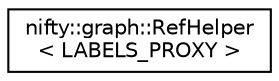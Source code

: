 digraph "Graphical Class Hierarchy"
{
  edge [fontname="Helvetica",fontsize="10",labelfontname="Helvetica",labelfontsize="10"];
  node [fontname="Helvetica",fontsize="10",shape=record];
  rankdir="LR";
  Node1 [label="nifty::graph::RefHelper\l\< LABELS_PROXY \>",height=0.2,width=0.4,color="black", fillcolor="white", style="filled",URL="$structnifty_1_1graph_1_1RefHelper.html"];
}
